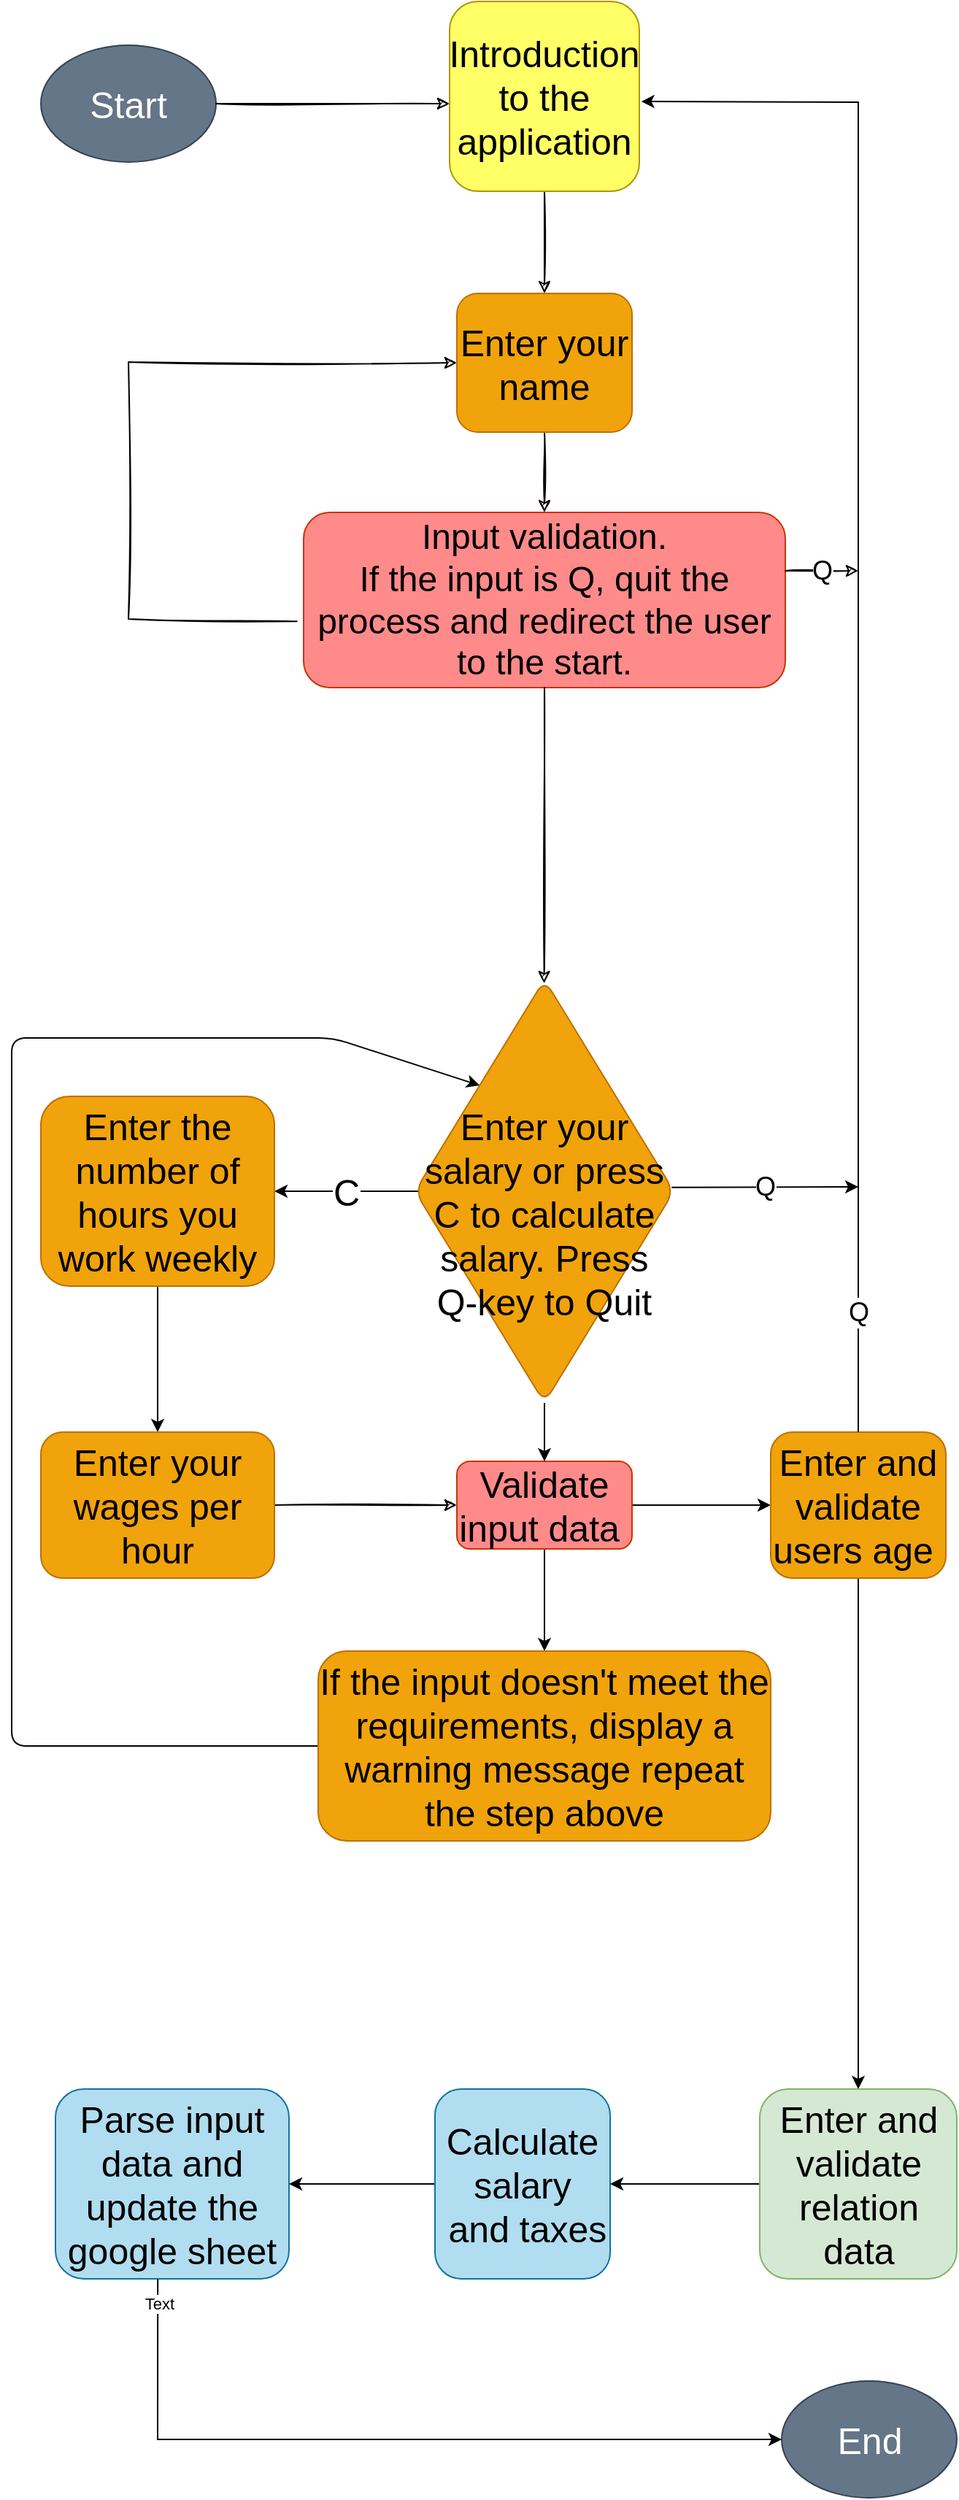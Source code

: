<mxfile version="20.0.4" type="github">
  <diagram id="5d712PURRep5_9I_O1BZ" name="Page-1">
    <mxGraphModel dx="782" dy="436" grid="1" gridSize="10" guides="1" tooltips="1" connect="1" arrows="1" fold="1" page="1" pageScale="1" pageWidth="827" pageHeight="1169" math="0" shadow="0">
      <root>
        <mxCell id="0" />
        <mxCell id="1" parent="0" />
        <mxCell id="lr9qJDFKW7P0UVie4wkK-1" value="Start" style="ellipse;whiteSpace=wrap;html=1;fontSize=25;rounded=1;sketch=0;fillColor=#647687;fontColor=#ffffff;strokeColor=#314354;shadow=0;" parent="1" vertex="1">
          <mxGeometry x="40" y="40" width="120" height="80" as="geometry" />
        </mxCell>
        <mxCell id="lr9qJDFKW7P0UVie4wkK-2" value="End" style="ellipse;whiteSpace=wrap;html=1;fontSize=25;rounded=1;sketch=0;fillColor=#647687;fontColor=#ffffff;strokeColor=#314354;" parent="1" vertex="1">
          <mxGeometry x="547.5" y="1640" width="120" height="80" as="geometry" />
        </mxCell>
        <mxCell id="lr9qJDFKW7P0UVie4wkK-5" value="" style="edgeStyle=orthogonalEdgeStyle;rounded=1;orthogonalLoop=1;jettySize=auto;html=1;fontSize=25;sketch=1;" parent="1" source="lr9qJDFKW7P0UVie4wkK-3" target="lr9qJDFKW7P0UVie4wkK-4" edge="1">
          <mxGeometry relative="1" as="geometry" />
        </mxCell>
        <mxCell id="lr9qJDFKW7P0UVie4wkK-3" value="Introduction to the application&lt;br&gt;" style="whiteSpace=wrap;html=1;aspect=fixed;fontSize=25;direction=south;rounded=1;sketch=0;fillColor=#FFFF66;strokeColor=#B09500;fontColor=#000000;" parent="1" vertex="1">
          <mxGeometry x="320" y="10" width="130" height="130" as="geometry" />
        </mxCell>
        <mxCell id="lr9qJDFKW7P0UVie4wkK-11" value="" style="edgeStyle=orthogonalEdgeStyle;rounded=1;orthogonalLoop=1;jettySize=auto;html=1;fontSize=25;entryX=0.5;entryY=0;entryDx=0;entryDy=0;sketch=1;" parent="1" source="lr9qJDFKW7P0UVie4wkK-4" target="9QyXsI2oVlgwy25cznoc-4" edge="1">
          <mxGeometry relative="1" as="geometry" />
        </mxCell>
        <mxCell id="lr9qJDFKW7P0UVie4wkK-4" value="Enter your name" style="whiteSpace=wrap;html=1;fontSize=25;rounded=1;sketch=0;fillColor=#f0a30a;strokeColor=#BD7000;fontColor=#000000;fillStyle=auto;" parent="1" vertex="1">
          <mxGeometry x="325" y="210" width="120" height="95" as="geometry" />
        </mxCell>
        <mxCell id="lr9qJDFKW7P0UVie4wkK-9" value="" style="endArrow=classic;html=1;rounded=1;fontSize=25;exitX=1;exitY=0.5;exitDx=0;exitDy=0;sketch=1;" parent="1" source="lr9qJDFKW7P0UVie4wkK-1" edge="1">
          <mxGeometry width="50" height="50" relative="1" as="geometry">
            <mxPoint x="460" y="250" as="sourcePoint" />
            <mxPoint x="320" y="80" as="targetPoint" />
            <Array as="points" />
          </mxGeometry>
        </mxCell>
        <mxCell id="lr9qJDFKW7P0UVie4wkK-13" value="C" style="edgeStyle=orthogonalEdgeStyle;rounded=1;orthogonalLoop=1;jettySize=auto;html=1;fontSize=25;sketch=0;exitX=0.5;exitY=0.986;exitDx=0;exitDy=0;exitPerimeter=0;" parent="1" source="lr9qJDFKW7P0UVie4wkK-10" target="lr9qJDFKW7P0UVie4wkK-12" edge="1">
          <mxGeometry relative="1" as="geometry" />
        </mxCell>
        <mxCell id="lr9qJDFKW7P0UVie4wkK-10" value="&lt;br&gt;&lt;span style=&quot;font-family: Helvetica; font-size: 25px; font-style: normal; font-variant-ligatures: normal; font-variant-caps: normal; font-weight: 400; letter-spacing: normal; orphans: 2; text-align: center; text-indent: 0px; text-transform: none; widows: 2; word-spacing: 0px; -webkit-text-stroke-width: 0px; text-decoration-thickness: initial; text-decoration-style: initial; text-decoration-color: initial; float: none; display: inline !important;&quot;&gt;Enter your salary or press C to calculate salary. Press Q-key to Quit&lt;/span&gt;" style="rhombus;whiteSpace=wrap;html=1;fontSize=25;direction=south;rounded=1;sketch=0;fillColor=#f0a30a;strokeColor=#BD7000;fontColor=#000000;labelBackgroundColor=none;" parent="1" vertex="1">
          <mxGeometry x="296.25" y="680.0" width="177.5" height="290" as="geometry" />
        </mxCell>
        <mxCell id="lr9qJDFKW7P0UVie4wkK-17" value="" style="edgeStyle=orthogonalEdgeStyle;rounded=1;orthogonalLoop=1;jettySize=auto;html=1;fontSize=25;sketch=0;" parent="1" source="lr9qJDFKW7P0UVie4wkK-12" target="lr9qJDFKW7P0UVie4wkK-16" edge="1">
          <mxGeometry relative="1" as="geometry" />
        </mxCell>
        <mxCell id="lr9qJDFKW7P0UVie4wkK-12" value="Enter the number of hours you work weekly" style="whiteSpace=wrap;html=1;fontSize=25;rounded=1;sketch=0;fillColor=#f0a30a;strokeColor=#BD7000;fontColor=#000000;" parent="1" vertex="1">
          <mxGeometry x="40" y="760" width="160" height="130" as="geometry" />
        </mxCell>
        <mxCell id="lr9qJDFKW7P0UVie4wkK-19" value="" style="edgeStyle=orthogonalEdgeStyle;rounded=1;orthogonalLoop=1;jettySize=auto;html=1;fontSize=25;sketch=1;" parent="1" source="lr9qJDFKW7P0UVie4wkK-16" target="lr9qJDFKW7P0UVie4wkK-18" edge="1">
          <mxGeometry relative="1" as="geometry" />
        </mxCell>
        <mxCell id="lr9qJDFKW7P0UVie4wkK-16" value="Enter your wages per hour&lt;br&gt;" style="whiteSpace=wrap;html=1;fontSize=25;rounded=1;sketch=0;fillColor=#f0a30a;strokeColor=#BD7000;fontColor=#000000;" parent="1" vertex="1">
          <mxGeometry x="40" y="990" width="160" height="100" as="geometry" />
        </mxCell>
        <mxCell id="lr9qJDFKW7P0UVie4wkK-22" value="" style="edgeStyle=orthogonalEdgeStyle;rounded=1;orthogonalLoop=1;jettySize=auto;html=1;fontSize=25;sketch=0;" parent="1" source="lr9qJDFKW7P0UVie4wkK-18" target="lr9qJDFKW7P0UVie4wkK-21" edge="1">
          <mxGeometry relative="1" as="geometry" />
        </mxCell>
        <mxCell id="9QyXsI2oVlgwy25cznoc-15" value="" style="edgeStyle=orthogonalEdgeStyle;rounded=1;sketch=0;orthogonalLoop=1;jettySize=auto;html=1;fontSize=18;" parent="1" source="lr9qJDFKW7P0UVie4wkK-18" target="9QyXsI2oVlgwy25cznoc-14" edge="1">
          <mxGeometry relative="1" as="geometry" />
        </mxCell>
        <mxCell id="lr9qJDFKW7P0UVie4wkK-18" value="Validate input data&amp;nbsp;" style="whiteSpace=wrap;html=1;fontSize=25;rounded=1;sketch=0;fillColor=#FF8A8A;fontColor=#000000;strokeColor=#C73500;" parent="1" vertex="1">
          <mxGeometry x="325" y="1010" width="120" height="60" as="geometry" />
        </mxCell>
        <mxCell id="lr9qJDFKW7P0UVie4wkK-20" value="" style="endArrow=classic;html=1;rounded=1;fontSize=25;entryX=0.5;entryY=0;entryDx=0;entryDy=0;sketch=0;" parent="1" source="lr9qJDFKW7P0UVie4wkK-10" target="lr9qJDFKW7P0UVie4wkK-18" edge="1">
          <mxGeometry width="50" height="50" relative="1" as="geometry">
            <mxPoint x="385" y="970" as="sourcePoint" />
            <mxPoint x="370" y="480" as="targetPoint" />
          </mxGeometry>
        </mxCell>
        <mxCell id="grNwTt1hIaP2UxTGi9CV-2" value="" style="edgeStyle=orthogonalEdgeStyle;rounded=0;orthogonalLoop=1;jettySize=auto;html=1;sketch=0;" parent="1" source="lr9qJDFKW7P0UVie4wkK-21" target="grNwTt1hIaP2UxTGi9CV-1" edge="1">
          <mxGeometry relative="1" as="geometry" />
        </mxCell>
        <mxCell id="lr9qJDFKW7P0UVie4wkK-21" value="Enter and validate &lt;br&gt;users age&amp;nbsp;" style="whiteSpace=wrap;html=1;fontSize=25;rounded=1;sketch=0;fillColor=#f0a30a;strokeColor=#BD7000;fontColor=#000000;" parent="1" vertex="1">
          <mxGeometry x="540" y="990" width="120" height="100" as="geometry" />
        </mxCell>
        <mxCell id="grNwTt1hIaP2UxTGi9CV-4" value="" style="edgeStyle=orthogonalEdgeStyle;rounded=0;orthogonalLoop=1;jettySize=auto;html=1;sketch=0;" parent="1" source="grNwTt1hIaP2UxTGi9CV-1" target="grNwTt1hIaP2UxTGi9CV-3" edge="1">
          <mxGeometry relative="1" as="geometry" />
        </mxCell>
        <mxCell id="grNwTt1hIaP2UxTGi9CV-1" value="Enter and validate relation data" style="whiteSpace=wrap;html=1;fontSize=25;rounded=1;sketch=0;fillColor=#d5e8d4;strokeColor=#82b366;" parent="1" vertex="1">
          <mxGeometry x="532.5" y="1440" width="135" height="130" as="geometry" />
        </mxCell>
        <mxCell id="grNwTt1hIaP2UxTGi9CV-6" value="" style="edgeStyle=orthogonalEdgeStyle;rounded=0;orthogonalLoop=1;jettySize=auto;html=1;sketch=0;" parent="1" source="grNwTt1hIaP2UxTGi9CV-3" target="grNwTt1hIaP2UxTGi9CV-5" edge="1">
          <mxGeometry relative="1" as="geometry" />
        </mxCell>
        <mxCell id="grNwTt1hIaP2UxTGi9CV-3" value="Calculate salary&lt;br&gt;&amp;nbsp;and taxes" style="whiteSpace=wrap;html=1;fontSize=25;rounded=1;sketch=0;fillColor=#b1ddf0;strokeColor=#10739e;" parent="1" vertex="1">
          <mxGeometry x="310" y="1440" width="120" height="130" as="geometry" />
        </mxCell>
        <mxCell id="grNwTt1hIaP2UxTGi9CV-5" value="Parse input data and update the google sheet" style="whiteSpace=wrap;html=1;fontSize=25;rounded=1;sketch=0;fillColor=#b1ddf0;strokeColor=#10739e;" parent="1" vertex="1">
          <mxGeometry x="50" y="1440" width="160" height="130" as="geometry" />
        </mxCell>
        <mxCell id="grNwTt1hIaP2UxTGi9CV-12" value="" style="endArrow=classic;html=1;rounded=0;fontSize=22;entryX=0;entryY=0.5;entryDx=0;entryDy=0;exitX=0.438;exitY=1;exitDx=0;exitDy=0;exitPerimeter=0;sketch=0;" parent="1" source="grNwTt1hIaP2UxTGi9CV-5" target="lr9qJDFKW7P0UVie4wkK-2" edge="1">
          <mxGeometry width="50" height="50" relative="1" as="geometry">
            <mxPoint x="130" y="1120" as="sourcePoint" />
            <mxPoint x="680" y="1090" as="targetPoint" />
            <Array as="points">
              <mxPoint x="120" y="1680" />
            </Array>
          </mxGeometry>
        </mxCell>
        <mxCell id="9QyXsI2oVlgwy25cznoc-3" value="Text" style="edgeLabel;html=1;align=center;verticalAlign=middle;resizable=0;points=[];sketch=1;" parent="grNwTt1hIaP2UxTGi9CV-12" vertex="1" connectable="0">
          <mxGeometry x="-0.936" y="1" relative="1" as="geometry">
            <mxPoint as="offset" />
          </mxGeometry>
        </mxCell>
        <mxCell id="9QyXsI2oVlgwy25cznoc-4" value="Input validation.&lt;br style=&quot;font-size: 24px;&quot;&gt;If the input is Q, quit the process and redirect the user to the start." style="rounded=1;whiteSpace=wrap;html=1;fontSize=24;sketch=0;fillColor=#FF8A8A;strokeColor=#C73500;fontColor=#000000;" parent="1" vertex="1">
          <mxGeometry x="220" y="360" width="330" height="120" as="geometry" />
        </mxCell>
        <mxCell id="9QyXsI2oVlgwy25cznoc-5" value="" style="endArrow=classic;html=1;rounded=0;entryX=0;entryY=0.5;entryDx=0;entryDy=0;exitX=-0.014;exitY=0.622;exitDx=0;exitDy=0;exitPerimeter=0;sketch=1;" parent="1" source="9QyXsI2oVlgwy25cznoc-4" target="lr9qJDFKW7P0UVie4wkK-4" edge="1">
          <mxGeometry width="50" height="50" relative="1" as="geometry">
            <mxPoint x="210" y="390" as="sourcePoint" />
            <mxPoint x="320" y="270" as="targetPoint" />
            <Array as="points">
              <mxPoint x="100" y="433" />
              <mxPoint x="100" y="257" />
            </Array>
          </mxGeometry>
        </mxCell>
        <mxCell id="9QyXsI2oVlgwy25cznoc-6" value="Q" style="endArrow=classic;html=1;rounded=0;fontSize=18;sketch=1;" parent="1" edge="1">
          <mxGeometry width="50" height="50" relative="1" as="geometry">
            <mxPoint x="550" y="400" as="sourcePoint" />
            <mxPoint x="600" y="400" as="targetPoint" />
            <Array as="points" />
          </mxGeometry>
        </mxCell>
        <mxCell id="9QyXsI2oVlgwy25cznoc-8" value="Q" style="endArrow=classic;html=1;rounded=0;fontSize=18;entryX=0.527;entryY=-0.01;entryDx=0;entryDy=0;entryPerimeter=0;sketch=0;exitX=0.5;exitY=0;exitDx=0;exitDy=0;" parent="1" source="lr9qJDFKW7P0UVie4wkK-21" target="lr9qJDFKW7P0UVie4wkK-3" edge="1">
          <mxGeometry x="-0.844" width="50" height="50" relative="1" as="geometry">
            <mxPoint x="600" y="830" as="sourcePoint" />
            <mxPoint x="600" y="40" as="targetPoint" />
            <Array as="points">
              <mxPoint x="600" y="79" />
            </Array>
            <mxPoint as="offset" />
          </mxGeometry>
        </mxCell>
        <mxCell id="9QyXsI2oVlgwy25cznoc-9" value="Q" style="endArrow=classic;html=1;rounded=0;fontSize=18;exitX=0.491;exitY=0.009;exitDx=0;exitDy=0;exitPerimeter=0;sketch=0;" parent="1" source="lr9qJDFKW7P0UVie4wkK-10" edge="1">
          <mxGeometry width="50" height="50" relative="1" as="geometry">
            <mxPoint x="500" y="700" as="sourcePoint" />
            <mxPoint x="600" y="822" as="targetPoint" />
          </mxGeometry>
        </mxCell>
        <mxCell id="9QyXsI2oVlgwy25cznoc-10" value="" style="endArrow=classic;html=1;rounded=0;fontSize=18;exitX=0.5;exitY=1;exitDx=0;exitDy=0;entryX=0.009;entryY=0.501;entryDx=0;entryDy=0;entryPerimeter=0;sketch=1;" parent="1" source="9QyXsI2oVlgwy25cznoc-4" target="lr9qJDFKW7P0UVie4wkK-10" edge="1">
          <mxGeometry width="50" height="50" relative="1" as="geometry">
            <mxPoint x="385" y="505.859" as="sourcePoint" />
            <mxPoint x="380" y="530" as="targetPoint" />
          </mxGeometry>
        </mxCell>
        <mxCell id="9QyXsI2oVlgwy25cznoc-13" value="" style="endArrow=classic;html=1;rounded=1;sketch=0;fontSize=18;entryX=0;entryY=1;entryDx=0;entryDy=0;exitX=0;exitY=0.5;exitDx=0;exitDy=0;" parent="1" source="9QyXsI2oVlgwy25cznoc-14" target="lr9qJDFKW7P0UVie4wkK-10" edge="1">
          <mxGeometry width="50" height="50" relative="1" as="geometry">
            <mxPoint x="210" y="1040" as="sourcePoint" />
            <mxPoint x="385" y="520" as="targetPoint" />
            <Array as="points">
              <mxPoint x="20" y="1205" />
              <mxPoint x="20" y="720" />
              <mxPoint x="240" y="720" />
            </Array>
          </mxGeometry>
        </mxCell>
        <mxCell id="9QyXsI2oVlgwy25cznoc-14" value="If the input doesn&#39;t meet the requirements, display a warning message repeat the step above" style="whiteSpace=wrap;html=1;fontSize=25;fillColor=#f0a30a;strokeColor=#BD7000;fontColor=#000000;rounded=1;sketch=0;" parent="1" vertex="1">
          <mxGeometry x="230" y="1140" width="310" height="130" as="geometry" />
        </mxCell>
      </root>
    </mxGraphModel>
  </diagram>
</mxfile>
